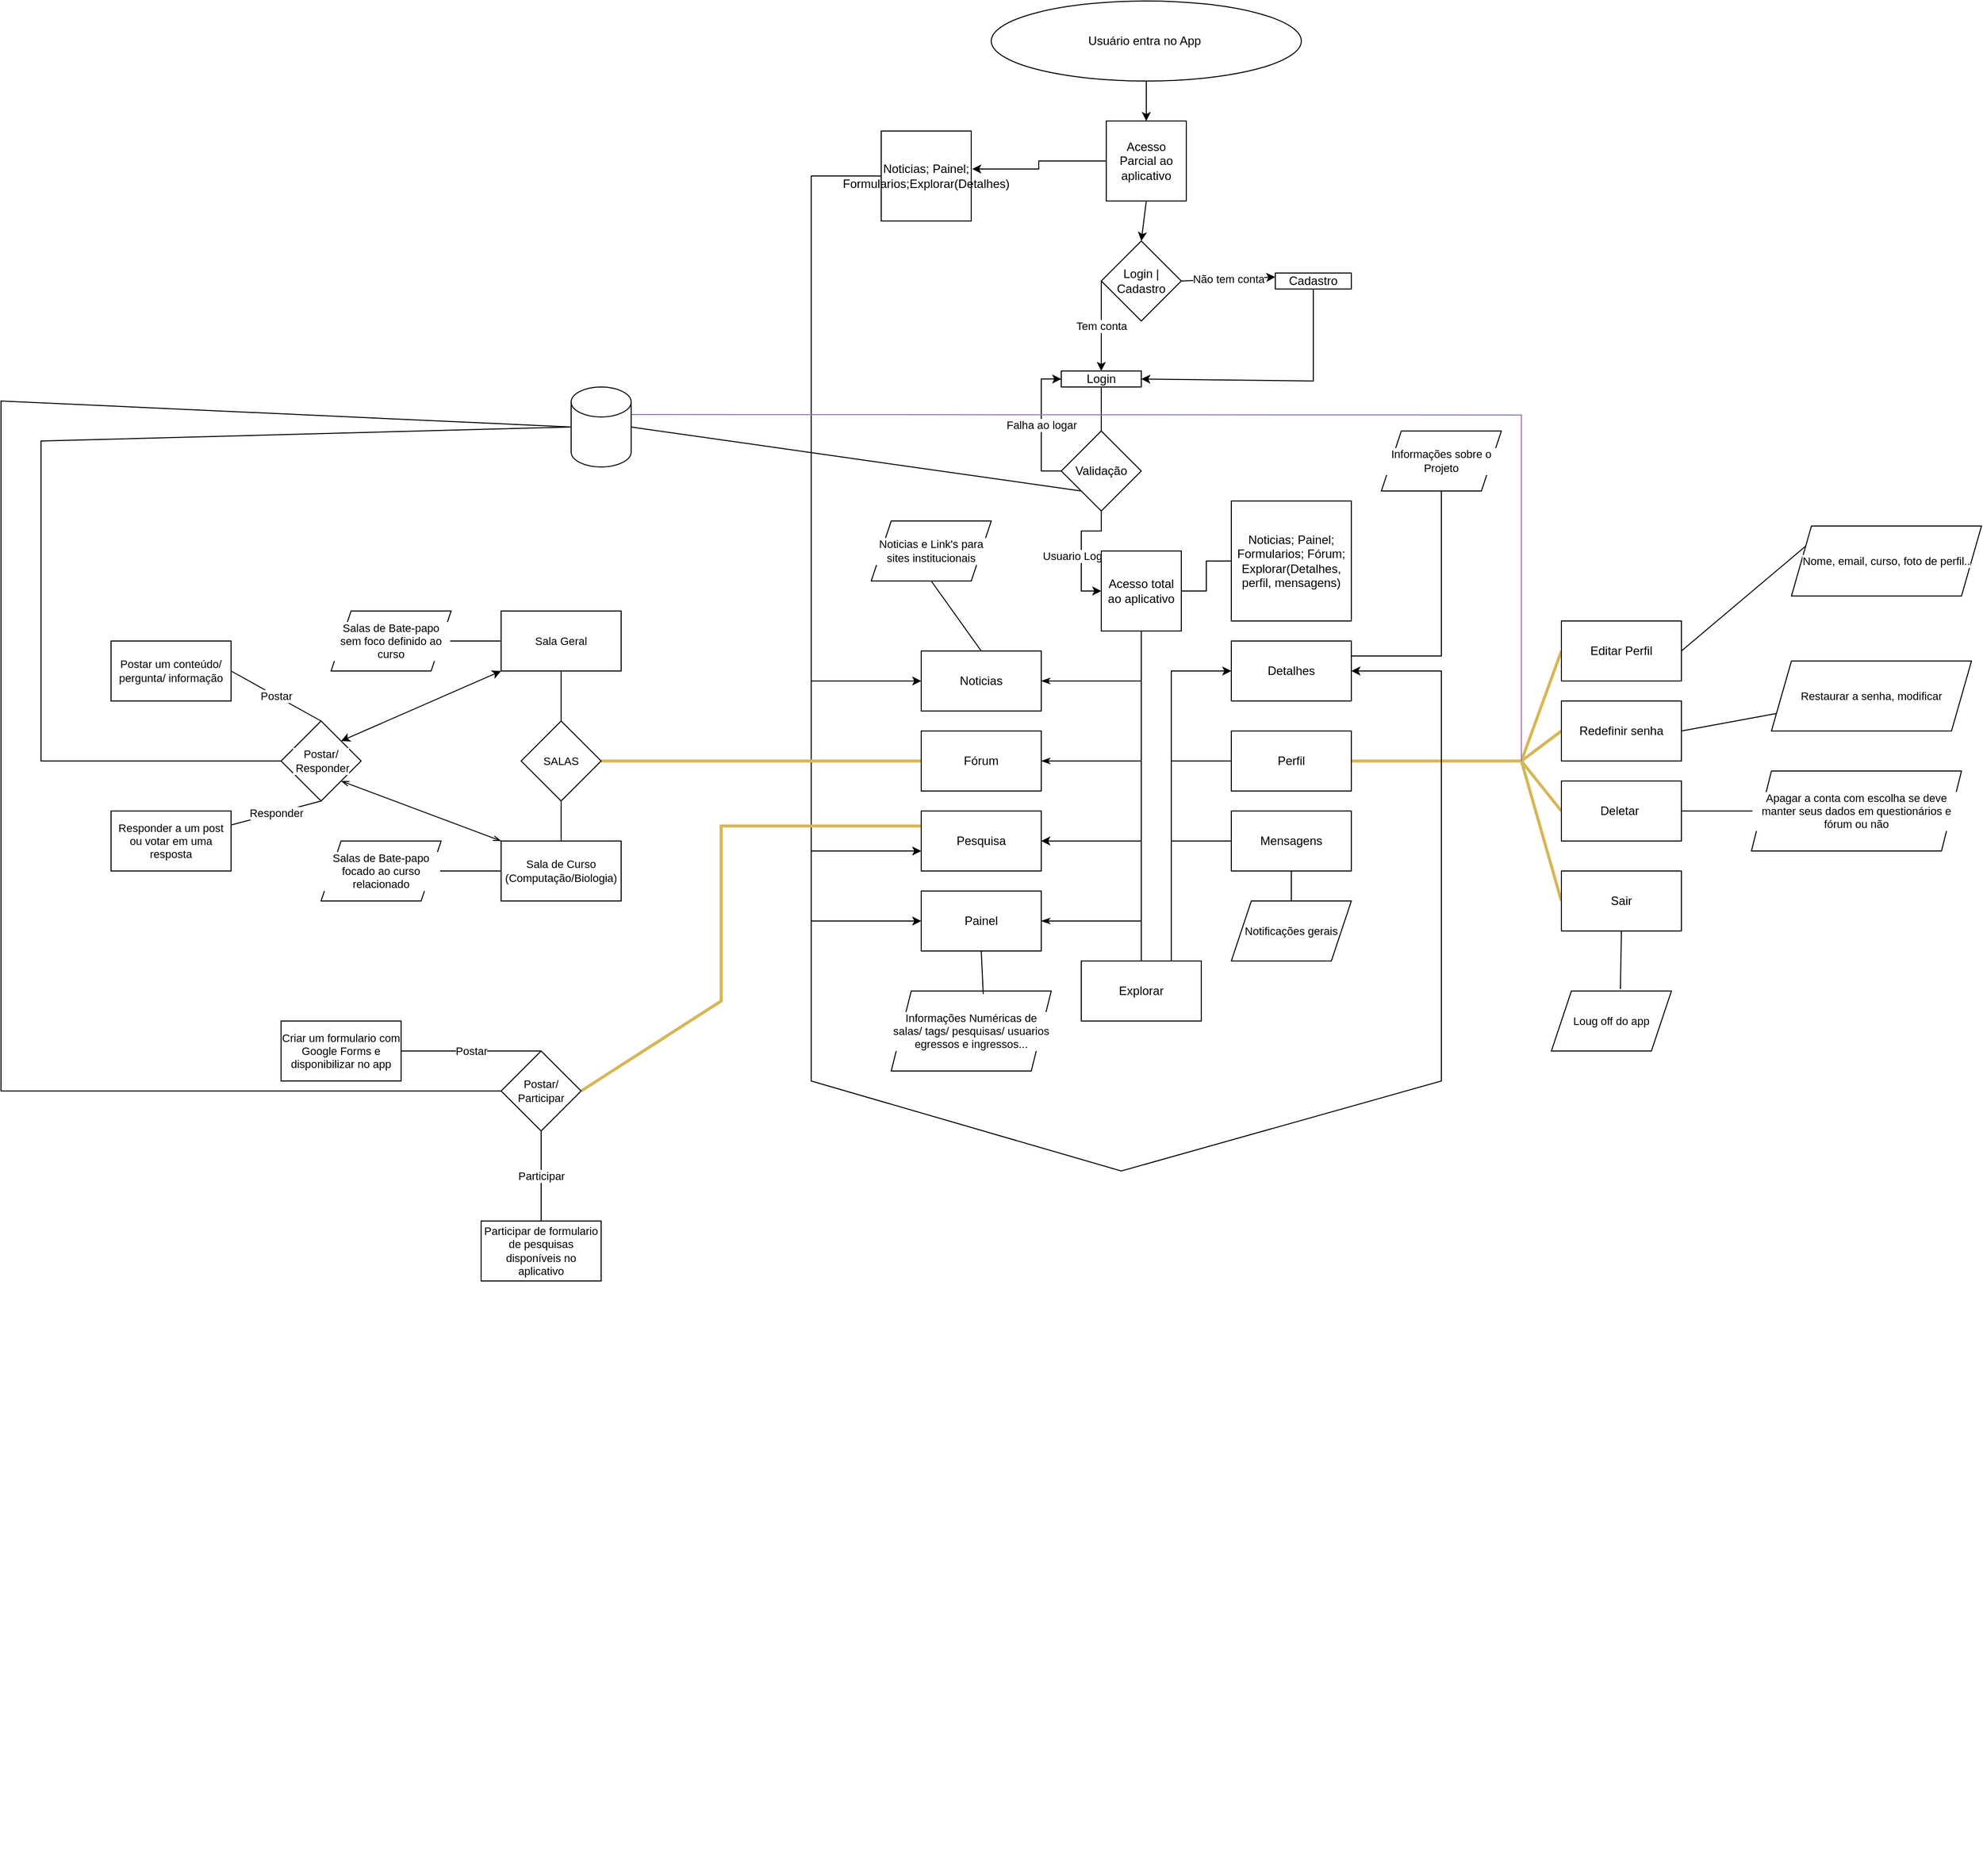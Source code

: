 <mxfile version="26.2.14">
  <diagram name="Página-1" id="y6dx86mBrfEJOzwSHU_P">
    <mxGraphModel dx="2468" dy="2125" grid="1" gridSize="10" guides="1" tooltips="1" connect="1" arrows="1" fold="1" page="0" pageScale="1" pageWidth="827" pageHeight="1169" math="0" shadow="0">
      <root>
        <mxCell id="0" />
        <mxCell id="1" parent="0" />
        <mxCell id="Gyi7wMkN-I-XVigTSciE-1" value="" style="shape=image;verticalLabelPosition=bottom;labelBackgroundColor=default;verticalAlign=top;aspect=fixed;imageAspect=0;image=https://neilpatel.com/wp-content/uploads/2023/05/fluxograma-simbolos.jpg;" vertex="1" parent="1">
          <mxGeometry x="570" y="470" width="500.03" height="484" as="geometry" />
        </mxCell>
        <mxCell id="Gyi7wMkN-I-XVigTSciE-2" value="Usuário entra no App&amp;nbsp;" style="ellipse;whiteSpace=wrap;html=1;" vertex="1" parent="1">
          <mxGeometry x="470" y="-920" width="310" height="80" as="geometry" />
        </mxCell>
        <mxCell id="Gyi7wMkN-I-XVigTSciE-4" value="" style="endArrow=classic;html=1;rounded=0;entryX=0.5;entryY=0;entryDx=0;entryDy=0;exitX=0.5;exitY=1;exitDx=0;exitDy=0;" edge="1" parent="1" source="Gyi7wMkN-I-XVigTSciE-21" target="Gyi7wMkN-I-XVigTSciE-8">
          <mxGeometry width="50" height="50" relative="1" as="geometry">
            <mxPoint x="620" y="-720" as="sourcePoint" />
            <mxPoint x="620" y="-650" as="targetPoint" />
            <Array as="points" />
          </mxGeometry>
        </mxCell>
        <mxCell id="Gyi7wMkN-I-XVigTSciE-6" value="" style="endArrow=classic;html=1;rounded=0;exitX=0.5;exitY=1;exitDx=0;exitDy=0;entryX=1;entryY=0.5;entryDx=0;entryDy=0;" edge="1" parent="1" source="Gyi7wMkN-I-XVigTSciE-12" target="Gyi7wMkN-I-XVigTSciE-9">
          <mxGeometry width="50" height="50" relative="1" as="geometry">
            <mxPoint x="690" y="-610" as="sourcePoint" />
            <mxPoint x="850" y="-550" as="targetPoint" />
            <Array as="points">
              <mxPoint x="792" y="-540" />
            </Array>
          </mxGeometry>
        </mxCell>
        <mxCell id="Gyi7wMkN-I-XVigTSciE-8" value="Login | Cadastro" style="rhombus;whiteSpace=wrap;html=1;" vertex="1" parent="1">
          <mxGeometry x="580" y="-680" width="80" height="80" as="geometry" />
        </mxCell>
        <mxCell id="Gyi7wMkN-I-XVigTSciE-10" value="Tem conta" style="endArrow=classic;html=1;rounded=0;exitX=0;exitY=0.5;exitDx=0;exitDy=0;" edge="1" parent="1" source="Gyi7wMkN-I-XVigTSciE-8" target="Gyi7wMkN-I-XVigTSciE-9">
          <mxGeometry width="50" height="50" relative="1" as="geometry">
            <mxPoint x="580" y="-600" as="sourcePoint" />
            <mxPoint x="440" y="-560" as="targetPoint" />
          </mxGeometry>
        </mxCell>
        <mxCell id="Gyi7wMkN-I-XVigTSciE-62" style="edgeStyle=none;shape=connector;rounded=0;orthogonalLoop=1;jettySize=auto;html=1;exitX=0.5;exitY=1;exitDx=0;exitDy=0;entryX=0.5;entryY=0;entryDx=0;entryDy=0;strokeColor=default;align=center;verticalAlign=middle;fontFamily=Helvetica;fontSize=11;fontColor=default;labelBackgroundColor=default;endArrow=none;" edge="1" parent="1" source="Gyi7wMkN-I-XVigTSciE-9" target="Gyi7wMkN-I-XVigTSciE-17">
          <mxGeometry relative="1" as="geometry" />
        </mxCell>
        <mxCell id="Gyi7wMkN-I-XVigTSciE-9" value="Login" style="rounded=0;whiteSpace=wrap;html=1;" vertex="1" parent="1">
          <mxGeometry x="540" y="-550" width="80" height="16" as="geometry" />
        </mxCell>
        <mxCell id="Gyi7wMkN-I-XVigTSciE-15" value="Não tem conta" style="endArrow=classic;html=1;rounded=0;exitX=1;exitY=0.5;exitDx=0;exitDy=0;entryX=0;entryY=0.25;entryDx=0;entryDy=0;entryPerimeter=0;" edge="1" parent="1" source="Gyi7wMkN-I-XVigTSciE-8" target="Gyi7wMkN-I-XVigTSciE-12">
          <mxGeometry width="50" height="50" relative="1" as="geometry">
            <mxPoint x="660" y="-600" as="sourcePoint" />
            <mxPoint x="800" y="-550" as="targetPoint" />
          </mxGeometry>
        </mxCell>
        <mxCell id="Gyi7wMkN-I-XVigTSciE-12" value="Cadastro" style="rounded=0;whiteSpace=wrap;html=1;" vertex="1" parent="1">
          <mxGeometry x="754" y="-648" width="76" height="16" as="geometry" />
        </mxCell>
        <mxCell id="Gyi7wMkN-I-XVigTSciE-18" value="Falha ao logar" style="edgeStyle=orthogonalEdgeStyle;rounded=0;orthogonalLoop=1;jettySize=auto;html=1;exitX=0;exitY=0.5;exitDx=0;exitDy=0;entryX=0;entryY=0.5;entryDx=0;entryDy=0;" edge="1" parent="1" source="Gyi7wMkN-I-XVigTSciE-17" target="Gyi7wMkN-I-XVigTSciE-9">
          <mxGeometry relative="1" as="geometry" />
        </mxCell>
        <mxCell id="Gyi7wMkN-I-XVigTSciE-19" value="Usuario Logado" style="edgeStyle=orthogonalEdgeStyle;rounded=0;orthogonalLoop=1;jettySize=auto;html=1;exitX=0.5;exitY=1;exitDx=0;exitDy=0;entryX=0;entryY=0.5;entryDx=0;entryDy=0;" edge="1" parent="1" source="Gyi7wMkN-I-XVigTSciE-17" target="Gyi7wMkN-I-XVigTSciE-20">
          <mxGeometry x="0.077" relative="1" as="geometry">
            <mxPoint x="500" y="-370" as="targetPoint" />
            <mxPoint as="offset" />
          </mxGeometry>
        </mxCell>
        <mxCell id="Gyi7wMkN-I-XVigTSciE-17" value="Validação" style="rhombus;whiteSpace=wrap;html=1;" vertex="1" parent="1">
          <mxGeometry x="540" y="-490" width="80" height="80" as="geometry" />
        </mxCell>
        <mxCell id="Gyi7wMkN-I-XVigTSciE-27" style="edgeStyle=orthogonalEdgeStyle;rounded=0;orthogonalLoop=1;jettySize=auto;html=1;entryX=0;entryY=0.5;entryDx=0;entryDy=0;endArrow=none;startFill=0;" edge="1" parent="1" source="Gyi7wMkN-I-XVigTSciE-20" target="Gyi7wMkN-I-XVigTSciE-26">
          <mxGeometry relative="1" as="geometry" />
        </mxCell>
        <mxCell id="Gyi7wMkN-I-XVigTSciE-28" style="edgeStyle=orthogonalEdgeStyle;rounded=0;orthogonalLoop=1;jettySize=auto;html=1;" edge="1" parent="1" source="Gyi7wMkN-I-XVigTSciE-20">
          <mxGeometry relative="1" as="geometry">
            <mxPoint x="620" y="50" as="targetPoint" />
            <Array as="points">
              <mxPoint x="620" y="-240" />
              <mxPoint x="620" y="-240" />
            </Array>
          </mxGeometry>
        </mxCell>
        <mxCell id="Gyi7wMkN-I-XVigTSciE-20" value="Acesso total ao aplicativo" style="whiteSpace=wrap;html=1;aspect=fixed;" vertex="1" parent="1">
          <mxGeometry x="580" y="-370" width="80" height="80" as="geometry" />
        </mxCell>
        <mxCell id="Gyi7wMkN-I-XVigTSciE-22" value="" style="endArrow=classic;html=1;rounded=0;entryX=0.5;entryY=0;entryDx=0;entryDy=0;exitX=0.5;exitY=1;exitDx=0;exitDy=0;" edge="1" parent="1" source="Gyi7wMkN-I-XVigTSciE-2" target="Gyi7wMkN-I-XVigTSciE-21">
          <mxGeometry width="50" height="50" relative="1" as="geometry">
            <mxPoint x="625" y="-840" as="sourcePoint" />
            <mxPoint x="620" y="-640" as="targetPoint" />
            <Array as="points" />
          </mxGeometry>
        </mxCell>
        <mxCell id="Gyi7wMkN-I-XVigTSciE-23" style="edgeStyle=orthogonalEdgeStyle;rounded=0;orthogonalLoop=1;jettySize=auto;html=1;entryX=1.011;entryY=0.422;entryDx=0;entryDy=0;entryPerimeter=0;" edge="1" parent="1" source="Gyi7wMkN-I-XVigTSciE-21" target="Gyi7wMkN-I-XVigTSciE-24">
          <mxGeometry relative="1" as="geometry">
            <mxPoint x="510" y="-750" as="targetPoint" />
          </mxGeometry>
        </mxCell>
        <mxCell id="Gyi7wMkN-I-XVigTSciE-21" value="Acesso Parcial ao aplicativo" style="whiteSpace=wrap;html=1;aspect=fixed;" vertex="1" parent="1">
          <mxGeometry x="585" y="-800" width="80" height="80" as="geometry" />
        </mxCell>
        <mxCell id="Gyi7wMkN-I-XVigTSciE-56" style="edgeStyle=orthogonalEdgeStyle;rounded=0;orthogonalLoop=1;jettySize=auto;html=1;entryX=0;entryY=0.5;entryDx=0;entryDy=0;" edge="1" parent="1" source="Gyi7wMkN-I-XVigTSciE-24" target="Gyi7wMkN-I-XVigTSciE-34">
          <mxGeometry relative="1" as="geometry">
            <Array as="points">
              <mxPoint x="290" y="-745" />
              <mxPoint x="290" />
            </Array>
          </mxGeometry>
        </mxCell>
        <mxCell id="Gyi7wMkN-I-XVigTSciE-24" value="Noticias; Painel; Formularios;Explorar(Detalhes)" style="whiteSpace=wrap;html=1;aspect=fixed;" vertex="1" parent="1">
          <mxGeometry x="360" y="-790" width="90" height="90" as="geometry" />
        </mxCell>
        <mxCell id="Gyi7wMkN-I-XVigTSciE-26" value="Noticias; Painel; Formularios; Fórum;&lt;div&gt;Explorar(Detalhes, perfil, mensagens)&lt;/div&gt;" style="whiteSpace=wrap;html=1;aspect=fixed;" vertex="1" parent="1">
          <mxGeometry x="710" y="-420" width="120" height="120" as="geometry" />
        </mxCell>
        <mxCell id="Gyi7wMkN-I-XVigTSciE-99" style="edgeStyle=none;shape=connector;rounded=0;orthogonalLoop=1;jettySize=auto;html=1;exitX=0.5;exitY=0;exitDx=0;exitDy=0;entryX=0.5;entryY=1;entryDx=0;entryDy=0;strokeColor=default;align=center;verticalAlign=middle;fontFamily=Helvetica;fontSize=11;fontColor=default;labelBackgroundColor=default;endArrow=none;" edge="1" parent="1" source="Gyi7wMkN-I-XVigTSciE-31" target="Gyi7wMkN-I-XVigTSciE-98">
          <mxGeometry relative="1" as="geometry" />
        </mxCell>
        <mxCell id="Gyi7wMkN-I-XVigTSciE-31" value="Noticias" style="rounded=0;whiteSpace=wrap;html=1;" vertex="1" parent="1">
          <mxGeometry x="400" y="-270" width="120" height="60" as="geometry" />
        </mxCell>
        <mxCell id="Gyi7wMkN-I-XVigTSciE-77" style="edgeStyle=none;shape=connector;rounded=0;orthogonalLoop=1;jettySize=auto;html=1;exitX=0;exitY=0.5;exitDx=0;exitDy=0;strokeColor=#d6b656;align=center;verticalAlign=middle;fontFamily=Helvetica;fontSize=11;fontColor=default;labelBackgroundColor=default;endArrow=none;fillColor=#fff2cc;strokeWidth=3;entryX=1;entryY=0.5;entryDx=0;entryDy=0;" edge="1" parent="1" source="Gyi7wMkN-I-XVigTSciE-32" target="Gyi7wMkN-I-XVigTSciE-78">
          <mxGeometry relative="1" as="geometry">
            <mxPoint x="240" y="-160" as="targetPoint" />
          </mxGeometry>
        </mxCell>
        <mxCell id="Gyi7wMkN-I-XVigTSciE-32" value="Fórum" style="rounded=0;whiteSpace=wrap;html=1;" vertex="1" parent="1">
          <mxGeometry x="400" y="-190" width="120" height="60" as="geometry" />
        </mxCell>
        <mxCell id="Gyi7wMkN-I-XVigTSciE-103" style="edgeStyle=none;shape=connector;rounded=0;orthogonalLoop=1;jettySize=auto;html=1;exitX=0;exitY=0.25;exitDx=0;exitDy=0;strokeColor=#d6b656;align=center;verticalAlign=middle;fontFamily=Helvetica;fontSize=11;fontColor=default;labelBackgroundColor=default;endArrow=none;fillColor=#fff2cc;strokeWidth=3;entryX=1;entryY=0.5;entryDx=0;entryDy=0;" edge="1" parent="1" source="Gyi7wMkN-I-XVigTSciE-33" target="Gyi7wMkN-I-XVigTSciE-104">
          <mxGeometry relative="1" as="geometry">
            <mxPoint x="50" y="80" as="targetPoint" />
            <Array as="points">
              <mxPoint x="200" y="-95" />
              <mxPoint x="200" y="80" />
            </Array>
          </mxGeometry>
        </mxCell>
        <mxCell id="Gyi7wMkN-I-XVigTSciE-33" value="Pesquisa" style="rounded=0;whiteSpace=wrap;html=1;" vertex="1" parent="1">
          <mxGeometry x="400" y="-110" width="120" height="60" as="geometry" />
        </mxCell>
        <mxCell id="Gyi7wMkN-I-XVigTSciE-35" style="edgeStyle=orthogonalEdgeStyle;rounded=0;orthogonalLoop=1;jettySize=auto;html=1;exitX=1;exitY=0.5;exitDx=0;exitDy=0;entryX=1;entryY=0.5;entryDx=0;entryDy=0;" edge="1" parent="1" source="Gyi7wMkN-I-XVigTSciE-34" target="Gyi7wMkN-I-XVigTSciE-34">
          <mxGeometry relative="1" as="geometry">
            <mxPoint x="620" as="targetPoint" />
          </mxGeometry>
        </mxCell>
        <mxCell id="Gyi7wMkN-I-XVigTSciE-34" value="Painel" style="rounded=0;whiteSpace=wrap;html=1;" vertex="1" parent="1">
          <mxGeometry x="400" y="-30" width="120" height="60" as="geometry" />
        </mxCell>
        <mxCell id="Gyi7wMkN-I-XVigTSciE-38" value="" style="endArrow=none;html=1;rounded=0;startArrow=classicThin;startFill=1;exitX=1;exitY=0.5;exitDx=0;exitDy=0;" edge="1" parent="1" source="Gyi7wMkN-I-XVigTSciE-34">
          <mxGeometry width="50" height="50" relative="1" as="geometry">
            <mxPoint x="540" as="sourcePoint" />
            <mxPoint x="620" as="targetPoint" />
          </mxGeometry>
        </mxCell>
        <mxCell id="Gyi7wMkN-I-XVigTSciE-40" value="" style="endArrow=none;html=1;rounded=0;exitX=1;exitY=0.5;exitDx=0;exitDy=0;startArrow=classic;startFill=1;" edge="1" parent="1" source="Gyi7wMkN-I-XVigTSciE-33">
          <mxGeometry width="50" height="50" relative="1" as="geometry">
            <mxPoint x="550" y="-80" as="sourcePoint" />
            <mxPoint x="620" y="-80" as="targetPoint" />
          </mxGeometry>
        </mxCell>
        <mxCell id="Gyi7wMkN-I-XVigTSciE-41" value="" style="endArrow=none;html=1;rounded=0;exitX=1;exitY=0.5;exitDx=0;exitDy=0;startArrow=classicThin;startFill=1;" edge="1" parent="1" source="Gyi7wMkN-I-XVigTSciE-32">
          <mxGeometry width="50" height="50" relative="1" as="geometry">
            <mxPoint x="550" y="-150" as="sourcePoint" />
            <mxPoint x="620" y="-160" as="targetPoint" />
          </mxGeometry>
        </mxCell>
        <mxCell id="Gyi7wMkN-I-XVigTSciE-48" style="edgeStyle=orthogonalEdgeStyle;rounded=0;orthogonalLoop=1;jettySize=auto;html=1;exitX=0.75;exitY=0;exitDx=0;exitDy=0;entryX=0;entryY=0.5;entryDx=0;entryDy=0;" edge="1" parent="1" source="Gyi7wMkN-I-XVigTSciE-43" target="Gyi7wMkN-I-XVigTSciE-44">
          <mxGeometry relative="1" as="geometry" />
        </mxCell>
        <mxCell id="Gyi7wMkN-I-XVigTSciE-43" value="Explorar" style="rounded=0;whiteSpace=wrap;html=1;" vertex="1" parent="1">
          <mxGeometry x="560" y="40" width="120" height="60" as="geometry" />
        </mxCell>
        <mxCell id="Gyi7wMkN-I-XVigTSciE-63" style="edgeStyle=none;shape=connector;rounded=0;orthogonalLoop=1;jettySize=auto;html=1;exitX=1;exitY=0.25;exitDx=0;exitDy=0;strokeColor=default;align=center;verticalAlign=middle;fontFamily=Helvetica;fontSize=11;fontColor=default;labelBackgroundColor=default;endArrow=none;entryX=0.5;entryY=1;entryDx=0;entryDy=0;" edge="1" parent="1" source="Gyi7wMkN-I-XVigTSciE-44" target="Gyi7wMkN-I-XVigTSciE-64">
          <mxGeometry relative="1" as="geometry">
            <mxPoint x="920" y="-420" as="targetPoint" />
            <Array as="points">
              <mxPoint x="920" y="-265" />
            </Array>
          </mxGeometry>
        </mxCell>
        <mxCell id="Gyi7wMkN-I-XVigTSciE-44" value="Detalhes" style="rounded=0;whiteSpace=wrap;html=1;" vertex="1" parent="1">
          <mxGeometry x="710" y="-280" width="120" height="60" as="geometry" />
        </mxCell>
        <mxCell id="Gyi7wMkN-I-XVigTSciE-65" style="shape=connector;rounded=0;orthogonalLoop=1;jettySize=auto;html=1;exitX=1;exitY=0.5;exitDx=0;exitDy=0;strokeColor=#d6b656;align=center;verticalAlign=middle;fontFamily=Helvetica;fontSize=11;fontColor=default;labelBackgroundColor=default;endArrow=none;fillColor=#fff2cc;strokeWidth=3;" edge="1" parent="1" source="Gyi7wMkN-I-XVigTSciE-45">
          <mxGeometry relative="1" as="geometry">
            <mxPoint x="1000" y="-160" as="targetPoint" />
          </mxGeometry>
        </mxCell>
        <mxCell id="Gyi7wMkN-I-XVigTSciE-45" value="Perfil" style="rounded=0;whiteSpace=wrap;html=1;" vertex="1" parent="1">
          <mxGeometry x="710" y="-190" width="120" height="60" as="geometry" />
        </mxCell>
        <mxCell id="Gyi7wMkN-I-XVigTSciE-75" style="edgeStyle=none;shape=connector;rounded=0;orthogonalLoop=1;jettySize=auto;html=1;exitX=0.5;exitY=1;exitDx=0;exitDy=0;strokeColor=default;align=center;verticalAlign=middle;fontFamily=Helvetica;fontSize=11;fontColor=default;labelBackgroundColor=default;endArrow=none;" edge="1" parent="1" source="Gyi7wMkN-I-XVigTSciE-76">
          <mxGeometry relative="1" as="geometry">
            <mxPoint x="770" as="targetPoint" />
          </mxGeometry>
        </mxCell>
        <mxCell id="Gyi7wMkN-I-XVigTSciE-46" value="Mensagens" style="rounded=0;whiteSpace=wrap;html=1;" vertex="1" parent="1">
          <mxGeometry x="710" y="-110" width="120" height="60" as="geometry" />
        </mxCell>
        <mxCell id="Gyi7wMkN-I-XVigTSciE-51" value="" style="endArrow=none;html=1;rounded=0;entryX=0;entryY=0.5;entryDx=0;entryDy=0;entryPerimeter=0;" edge="1" parent="1" target="Gyi7wMkN-I-XVigTSciE-45">
          <mxGeometry width="50" height="50" relative="1" as="geometry">
            <mxPoint x="650" y="-160" as="sourcePoint" />
            <mxPoint x="710" y="-180" as="targetPoint" />
          </mxGeometry>
        </mxCell>
        <mxCell id="Gyi7wMkN-I-XVigTSciE-52" value="" style="endArrow=none;html=1;rounded=0;entryX=0;entryY=0.5;entryDx=0;entryDy=0;" edge="1" parent="1" target="Gyi7wMkN-I-XVigTSciE-46">
          <mxGeometry width="50" height="50" relative="1" as="geometry">
            <mxPoint x="650" y="-80" as="sourcePoint" />
            <mxPoint x="700" y="-80" as="targetPoint" />
          </mxGeometry>
        </mxCell>
        <mxCell id="Gyi7wMkN-I-XVigTSciE-55" value="" style="endArrow=none;html=1;rounded=0;exitX=1;exitY=0.5;exitDx=0;exitDy=0;startArrow=classicThin;startFill=1;" edge="1" parent="1" source="Gyi7wMkN-I-XVigTSciE-31">
          <mxGeometry width="50" height="50" relative="1" as="geometry">
            <mxPoint x="560" y="-200" as="sourcePoint" />
            <mxPoint x="620" y="-240" as="targetPoint" />
          </mxGeometry>
        </mxCell>
        <mxCell id="Gyi7wMkN-I-XVigTSciE-58" value="" style="endArrow=classic;html=1;rounded=0;entryX=0;entryY=0.667;entryDx=0;entryDy=0;entryPerimeter=0;" edge="1" parent="1" target="Gyi7wMkN-I-XVigTSciE-33">
          <mxGeometry width="50" height="50" relative="1" as="geometry">
            <mxPoint x="290" y="-70" as="sourcePoint" />
            <mxPoint x="390" y="-70" as="targetPoint" />
          </mxGeometry>
        </mxCell>
        <mxCell id="Gyi7wMkN-I-XVigTSciE-59" value="" style="endArrow=classic;html=1;rounded=0;entryX=0;entryY=0.5;entryDx=0;entryDy=0;" edge="1" parent="1" target="Gyi7wMkN-I-XVigTSciE-31">
          <mxGeometry width="50" height="50" relative="1" as="geometry">
            <mxPoint x="290" y="-240" as="sourcePoint" />
            <mxPoint x="370" y="-170" as="targetPoint" />
          </mxGeometry>
        </mxCell>
        <mxCell id="Gyi7wMkN-I-XVigTSciE-61" value="" style="endArrow=classic;html=1;rounded=0;strokeColor=default;align=center;verticalAlign=middle;fontFamily=Helvetica;fontSize=11;fontColor=default;labelBackgroundColor=default;entryX=1;entryY=0.5;entryDx=0;entryDy=0;" edge="1" parent="1" target="Gyi7wMkN-I-XVigTSciE-44">
          <mxGeometry width="50" height="50" relative="1" as="geometry">
            <mxPoint x="290" as="sourcePoint" />
            <mxPoint x="920" y="-260" as="targetPoint" />
            <Array as="points">
              <mxPoint x="290" y="160" />
              <mxPoint x="600" y="250" />
              <mxPoint x="920" y="160" />
              <mxPoint x="920" y="-250" />
            </Array>
          </mxGeometry>
        </mxCell>
        <mxCell id="Gyi7wMkN-I-XVigTSciE-64" value="Informações sobre o Projeto" style="shape=parallelogram;perimeter=parallelogramPerimeter;whiteSpace=wrap;html=1;fixedSize=1;fontFamily=Helvetica;fontSize=11;fontColor=default;labelBackgroundColor=default;" vertex="1" parent="1">
          <mxGeometry x="860" y="-490" width="120" height="60" as="geometry" />
        </mxCell>
        <mxCell id="Gyi7wMkN-I-XVigTSciE-71" style="edgeStyle=none;shape=connector;rounded=0;orthogonalLoop=1;jettySize=auto;html=1;exitX=0;exitY=0.5;exitDx=0;exitDy=0;strokeColor=#d6b656;align=center;verticalAlign=middle;fontFamily=Helvetica;fontSize=11;fontColor=default;labelBackgroundColor=default;endArrow=none;fillColor=#fff2cc;strokeWidth=3;" edge="1" parent="1" source="Gyi7wMkN-I-XVigTSciE-66">
          <mxGeometry relative="1" as="geometry">
            <mxPoint x="1000" y="-160" as="targetPoint" />
          </mxGeometry>
        </mxCell>
        <mxCell id="Gyi7wMkN-I-XVigTSciE-110" style="edgeStyle=none;shape=connector;rounded=0;orthogonalLoop=1;jettySize=auto;html=1;exitX=1;exitY=0.5;exitDx=0;exitDy=0;entryX=0;entryY=0.25;entryDx=0;entryDy=0;strokeColor=default;align=center;verticalAlign=middle;fontFamily=Helvetica;fontSize=11;fontColor=default;labelBackgroundColor=default;endArrow=none;" edge="1" parent="1" source="Gyi7wMkN-I-XVigTSciE-66" target="Gyi7wMkN-I-XVigTSciE-109">
          <mxGeometry relative="1" as="geometry" />
        </mxCell>
        <mxCell id="Gyi7wMkN-I-XVigTSciE-66" value="Editar Perfil" style="rounded=0;whiteSpace=wrap;html=1;" vertex="1" parent="1">
          <mxGeometry x="1040" y="-300" width="120" height="60" as="geometry" />
        </mxCell>
        <mxCell id="Gyi7wMkN-I-XVigTSciE-72" style="edgeStyle=none;shape=connector;rounded=0;orthogonalLoop=1;jettySize=auto;html=1;exitX=0;exitY=0.5;exitDx=0;exitDy=0;strokeColor=#d6b656;align=center;verticalAlign=middle;fontFamily=Helvetica;fontSize=11;fontColor=default;labelBackgroundColor=default;endArrow=none;fillColor=#fff2cc;strokeWidth=3;" edge="1" parent="1" source="Gyi7wMkN-I-XVigTSciE-67">
          <mxGeometry relative="1" as="geometry">
            <mxPoint x="1000" y="-160" as="targetPoint" />
          </mxGeometry>
        </mxCell>
        <mxCell id="Gyi7wMkN-I-XVigTSciE-112" style="edgeStyle=none;shape=connector;rounded=0;orthogonalLoop=1;jettySize=auto;html=1;exitX=1;exitY=0.5;exitDx=0;exitDy=0;strokeColor=default;align=center;verticalAlign=middle;fontFamily=Helvetica;fontSize=11;fontColor=default;labelBackgroundColor=default;endArrow=none;" edge="1" parent="1" source="Gyi7wMkN-I-XVigTSciE-67" target="Gyi7wMkN-I-XVigTSciE-111">
          <mxGeometry relative="1" as="geometry" />
        </mxCell>
        <mxCell id="Gyi7wMkN-I-XVigTSciE-67" value="Redefinir senha" style="rounded=0;whiteSpace=wrap;html=1;" vertex="1" parent="1">
          <mxGeometry x="1040" y="-220" width="120" height="60" as="geometry" />
        </mxCell>
        <mxCell id="Gyi7wMkN-I-XVigTSciE-73" style="edgeStyle=none;shape=connector;rounded=0;orthogonalLoop=1;jettySize=auto;html=1;exitX=0;exitY=0.5;exitDx=0;exitDy=0;strokeColor=#d6b656;align=center;verticalAlign=middle;fontFamily=Helvetica;fontSize=11;fontColor=default;labelBackgroundColor=default;endArrow=none;fillColor=#fff2cc;strokeWidth=3;" edge="1" parent="1" source="Gyi7wMkN-I-XVigTSciE-68">
          <mxGeometry relative="1" as="geometry">
            <mxPoint x="1000" y="-160" as="targetPoint" />
          </mxGeometry>
        </mxCell>
        <mxCell id="Gyi7wMkN-I-XVigTSciE-114" style="edgeStyle=none;shape=connector;rounded=0;orthogonalLoop=1;jettySize=auto;html=1;exitX=1;exitY=0.5;exitDx=0;exitDy=0;strokeColor=default;align=center;verticalAlign=middle;fontFamily=Helvetica;fontSize=11;fontColor=default;labelBackgroundColor=default;endArrow=none;" edge="1" parent="1" source="Gyi7wMkN-I-XVigTSciE-68" target="Gyi7wMkN-I-XVigTSciE-113">
          <mxGeometry relative="1" as="geometry" />
        </mxCell>
        <mxCell id="Gyi7wMkN-I-XVigTSciE-68" value="Deletar&amp;nbsp;" style="rounded=0;whiteSpace=wrap;html=1;" vertex="1" parent="1">
          <mxGeometry x="1040" y="-140" width="120" height="60" as="geometry" />
        </mxCell>
        <mxCell id="Gyi7wMkN-I-XVigTSciE-74" style="edgeStyle=none;shape=connector;rounded=0;orthogonalLoop=1;jettySize=auto;html=1;exitX=0;exitY=0.5;exitDx=0;exitDy=0;strokeColor=#d6b656;align=center;verticalAlign=middle;fontFamily=Helvetica;fontSize=11;fontColor=default;labelBackgroundColor=default;endArrow=none;fillColor=#fff2cc;strokeWidth=3;" edge="1" parent="1" source="Gyi7wMkN-I-XVigTSciE-70">
          <mxGeometry relative="1" as="geometry">
            <mxPoint x="1000" y="-160" as="targetPoint" />
          </mxGeometry>
        </mxCell>
        <mxCell id="Gyi7wMkN-I-XVigTSciE-70" value="Sair" style="rounded=0;whiteSpace=wrap;html=1;" vertex="1" parent="1">
          <mxGeometry x="1040" y="-50" width="120" height="60" as="geometry" />
        </mxCell>
        <mxCell id="Gyi7wMkN-I-XVigTSciE-82" style="edgeStyle=none;shape=connector;rounded=0;orthogonalLoop=1;jettySize=auto;html=1;exitX=0.5;exitY=0;exitDx=0;exitDy=0;entryX=0.5;entryY=1;entryDx=0;entryDy=0;strokeColor=default;align=center;verticalAlign=middle;fontFamily=Helvetica;fontSize=11;fontColor=default;labelBackgroundColor=default;endArrow=none;" edge="1" parent="1" source="Gyi7wMkN-I-XVigTSciE-78" target="Gyi7wMkN-I-XVigTSciE-79">
          <mxGeometry relative="1" as="geometry" />
        </mxCell>
        <mxCell id="Gyi7wMkN-I-XVigTSciE-83" style="edgeStyle=none;shape=connector;rounded=0;orthogonalLoop=1;jettySize=auto;html=1;exitX=0.5;exitY=1;exitDx=0;exitDy=0;entryX=0.5;entryY=0;entryDx=0;entryDy=0;strokeColor=default;align=center;verticalAlign=middle;fontFamily=Helvetica;fontSize=11;fontColor=default;labelBackgroundColor=default;endArrow=none;" edge="1" parent="1" source="Gyi7wMkN-I-XVigTSciE-78" target="Gyi7wMkN-I-XVigTSciE-80">
          <mxGeometry relative="1" as="geometry" />
        </mxCell>
        <mxCell id="Gyi7wMkN-I-XVigTSciE-78" value="SALAS" style="rhombus;whiteSpace=wrap;html=1;fontFamily=Helvetica;fontSize=11;fontColor=default;labelBackgroundColor=default;" vertex="1" parent="1">
          <mxGeometry y="-200" width="80" height="80" as="geometry" />
        </mxCell>
        <mxCell id="Gyi7wMkN-I-XVigTSciE-89" style="edgeStyle=none;shape=connector;rounded=0;orthogonalLoop=1;jettySize=auto;html=1;exitX=0;exitY=0.5;exitDx=0;exitDy=0;strokeColor=default;align=center;verticalAlign=middle;fontFamily=Helvetica;fontSize=11;fontColor=default;labelBackgroundColor=default;endArrow=none;" edge="1" parent="1" source="Gyi7wMkN-I-XVigTSciE-79" target="Gyi7wMkN-I-XVigTSciE-86">
          <mxGeometry relative="1" as="geometry" />
        </mxCell>
        <mxCell id="Gyi7wMkN-I-XVigTSciE-79" value="Sala Geral" style="rounded=0;whiteSpace=wrap;html=1;fontFamily=Helvetica;fontSize=11;fontColor=default;labelBackgroundColor=default;" vertex="1" parent="1">
          <mxGeometry x="-20" y="-310" width="120" height="60" as="geometry" />
        </mxCell>
        <mxCell id="Gyi7wMkN-I-XVigTSciE-88" style="edgeStyle=none;shape=connector;rounded=0;orthogonalLoop=1;jettySize=auto;html=1;exitX=0;exitY=0.5;exitDx=0;exitDy=0;entryX=1;entryY=0.5;entryDx=0;entryDy=0;strokeColor=default;align=center;verticalAlign=middle;fontFamily=Helvetica;fontSize=11;fontColor=default;labelBackgroundColor=default;endArrow=none;" edge="1" parent="1" source="Gyi7wMkN-I-XVigTSciE-80" target="Gyi7wMkN-I-XVigTSciE-87">
          <mxGeometry relative="1" as="geometry" />
        </mxCell>
        <mxCell id="Gyi7wMkN-I-XVigTSciE-92" style="edgeStyle=none;shape=connector;rounded=0;orthogonalLoop=1;jettySize=auto;html=1;exitX=0;exitY=0;exitDx=0;exitDy=0;strokeColor=default;align=center;verticalAlign=middle;fontFamily=Helvetica;fontSize=11;fontColor=default;labelBackgroundColor=default;endArrow=openThin;endFill=0;startArrow=openThin;startFill=0;entryX=1;entryY=1;entryDx=0;entryDy=0;" edge="1" parent="1" source="Gyi7wMkN-I-XVigTSciE-80" target="Gyi7wMkN-I-XVigTSciE-93">
          <mxGeometry relative="1" as="geometry">
            <mxPoint x="-160" y="-160" as="targetPoint" />
          </mxGeometry>
        </mxCell>
        <mxCell id="Gyi7wMkN-I-XVigTSciE-80" value="Sala de Curso&lt;div&gt;(Computação/Biologia)&lt;/div&gt;" style="rounded=0;whiteSpace=wrap;html=1;fontFamily=Helvetica;fontSize=11;fontColor=default;labelBackgroundColor=default;" vertex="1" parent="1">
          <mxGeometry x="-20" y="-80" width="120" height="60" as="geometry" />
        </mxCell>
        <mxCell id="Gyi7wMkN-I-XVigTSciE-86" value="Salas de Bate-papo sem foco definido ao curso" style="shape=parallelogram;perimeter=parallelogramPerimeter;whiteSpace=wrap;html=1;fixedSize=1;fontFamily=Helvetica;fontSize=11;fontColor=default;labelBackgroundColor=default;" vertex="1" parent="1">
          <mxGeometry x="-190" y="-310" width="120" height="60" as="geometry" />
        </mxCell>
        <mxCell id="Gyi7wMkN-I-XVigTSciE-87" value="Salas de Bate-papo focado ao curso relacionado" style="shape=parallelogram;perimeter=parallelogramPerimeter;whiteSpace=wrap;html=1;fixedSize=1;fontFamily=Helvetica;fontSize=11;fontColor=default;labelBackgroundColor=default;" vertex="1" parent="1">
          <mxGeometry x="-200" y="-80" width="120" height="60" as="geometry" />
        </mxCell>
        <mxCell id="Gyi7wMkN-I-XVigTSciE-91" value="" style="endArrow=classic;startArrow=classic;html=1;rounded=0;strokeColor=default;align=center;verticalAlign=middle;fontFamily=Helvetica;fontSize=11;fontColor=default;labelBackgroundColor=default;entryX=0;entryY=1;entryDx=0;entryDy=0;exitX=1;exitY=0;exitDx=0;exitDy=0;" edge="1" parent="1" source="Gyi7wMkN-I-XVigTSciE-93" target="Gyi7wMkN-I-XVigTSciE-79">
          <mxGeometry width="50" height="50" relative="1" as="geometry">
            <mxPoint x="-160" y="-160" as="sourcePoint" />
            <mxPoint x="-120" y="-200" as="targetPoint" />
          </mxGeometry>
        </mxCell>
        <mxCell id="Gyi7wMkN-I-XVigTSciE-96" value="Postar" style="edgeStyle=none;shape=connector;rounded=0;orthogonalLoop=1;jettySize=auto;html=1;exitX=0.5;exitY=0;exitDx=0;exitDy=0;entryX=1;entryY=0.5;entryDx=0;entryDy=0;strokeColor=default;align=center;verticalAlign=middle;fontFamily=Helvetica;fontSize=11;fontColor=default;labelBackgroundColor=default;endArrow=none;" edge="1" parent="1" source="Gyi7wMkN-I-XVigTSciE-93" target="Gyi7wMkN-I-XVigTSciE-94">
          <mxGeometry relative="1" as="geometry" />
        </mxCell>
        <mxCell id="Gyi7wMkN-I-XVigTSciE-97" value="Responder" style="edgeStyle=none;shape=connector;rounded=0;orthogonalLoop=1;jettySize=auto;html=1;exitX=0.5;exitY=1;exitDx=0;exitDy=0;strokeColor=default;align=center;verticalAlign=middle;fontFamily=Helvetica;fontSize=11;fontColor=default;labelBackgroundColor=default;endArrow=none;" edge="1" parent="1" source="Gyi7wMkN-I-XVigTSciE-93" target="Gyi7wMkN-I-XVigTSciE-95">
          <mxGeometry relative="1" as="geometry" />
        </mxCell>
        <mxCell id="Gyi7wMkN-I-XVigTSciE-93" value="Postar/&lt;div&gt;&amp;nbsp;&lt;span style=&quot;background-color: light-dark(#ffffff, var(--ge-dark-color, #121212)); color: light-dark(rgb(0, 0, 0), rgb(255, 255, 255));&quot;&gt;Responder&lt;/span&gt;&lt;/div&gt;" style="rhombus;whiteSpace=wrap;html=1;fontFamily=Helvetica;fontSize=11;fontColor=default;labelBackgroundColor=default;" vertex="1" parent="1">
          <mxGeometry x="-240" y="-200" width="80" height="80" as="geometry" />
        </mxCell>
        <mxCell id="Gyi7wMkN-I-XVigTSciE-94" value="Postar um conteúdo/ pergunta/ informação" style="rounded=0;whiteSpace=wrap;html=1;fontFamily=Helvetica;fontSize=11;fontColor=default;labelBackgroundColor=default;" vertex="1" parent="1">
          <mxGeometry x="-410" y="-280" width="120" height="60" as="geometry" />
        </mxCell>
        <mxCell id="Gyi7wMkN-I-XVigTSciE-95" value="Responder a um post ou votar em uma resposta" style="rounded=0;whiteSpace=wrap;html=1;fontFamily=Helvetica;fontSize=11;fontColor=default;labelBackgroundColor=default;" vertex="1" parent="1">
          <mxGeometry x="-410" y="-110" width="120" height="60" as="geometry" />
        </mxCell>
        <mxCell id="Gyi7wMkN-I-XVigTSciE-98" value="Noticias e Link&#39;s para sites institucionais" style="shape=parallelogram;perimeter=parallelogramPerimeter;whiteSpace=wrap;html=1;fixedSize=1;fontFamily=Helvetica;fontSize=11;fontColor=default;labelBackgroundColor=default;" vertex="1" parent="1">
          <mxGeometry x="350" y="-400" width="120" height="60" as="geometry" />
        </mxCell>
        <mxCell id="Gyi7wMkN-I-XVigTSciE-100" value="Informações Numéricas de salas/ tags/ pesquisas/ usuarios egressos e ingressos..." style="shape=parallelogram;perimeter=parallelogramPerimeter;whiteSpace=wrap;html=1;fixedSize=1;fontFamily=Helvetica;fontSize=11;fontColor=default;labelBackgroundColor=default;" vertex="1" parent="1">
          <mxGeometry x="370" y="70" width="160" height="80" as="geometry" />
        </mxCell>
        <mxCell id="Gyi7wMkN-I-XVigTSciE-101" style="edgeStyle=none;shape=connector;rounded=0;orthogonalLoop=1;jettySize=auto;html=1;exitX=0.5;exitY=1;exitDx=0;exitDy=0;strokeColor=default;align=center;verticalAlign=middle;fontFamily=Helvetica;fontSize=11;fontColor=default;labelBackgroundColor=default;endArrow=none;entryX=0.575;entryY=0.038;entryDx=0;entryDy=0;entryPerimeter=0;" edge="1" parent="1" source="Gyi7wMkN-I-XVigTSciE-34" target="Gyi7wMkN-I-XVigTSciE-100">
          <mxGeometry relative="1" as="geometry">
            <mxPoint x="462" y="60" as="targetPoint" />
          </mxGeometry>
        </mxCell>
        <mxCell id="Gyi7wMkN-I-XVigTSciE-102" value="" style="edgeStyle=none;shape=connector;rounded=0;orthogonalLoop=1;jettySize=auto;html=1;exitX=0.5;exitY=1;exitDx=0;exitDy=0;strokeColor=default;align=center;verticalAlign=middle;fontFamily=Helvetica;fontSize=11;fontColor=default;labelBackgroundColor=default;endArrow=none;" edge="1" parent="1" source="Gyi7wMkN-I-XVigTSciE-46" target="Gyi7wMkN-I-XVigTSciE-76">
          <mxGeometry relative="1" as="geometry">
            <mxPoint x="770" as="targetPoint" />
            <mxPoint x="770" y="-50" as="sourcePoint" />
          </mxGeometry>
        </mxCell>
        <mxCell id="Gyi7wMkN-I-XVigTSciE-76" value="Notificações gerais" style="shape=parallelogram;perimeter=parallelogramPerimeter;whiteSpace=wrap;html=1;fixedSize=1;fontFamily=Helvetica;fontSize=11;fontColor=default;labelBackgroundColor=default;" vertex="1" parent="1">
          <mxGeometry x="710" y="-20" width="120" height="60" as="geometry" />
        </mxCell>
        <mxCell id="Gyi7wMkN-I-XVigTSciE-107" value="Postar" style="edgeStyle=none;shape=connector;rounded=0;orthogonalLoop=1;jettySize=auto;html=1;exitX=0.5;exitY=0;exitDx=0;exitDy=0;strokeColor=default;align=center;verticalAlign=middle;fontFamily=Helvetica;fontSize=11;fontColor=default;labelBackgroundColor=default;endArrow=none;" edge="1" parent="1" source="Gyi7wMkN-I-XVigTSciE-104" target="Gyi7wMkN-I-XVigTSciE-105">
          <mxGeometry relative="1" as="geometry" />
        </mxCell>
        <mxCell id="Gyi7wMkN-I-XVigTSciE-108" value="Participar" style="edgeStyle=none;shape=connector;rounded=0;orthogonalLoop=1;jettySize=auto;html=1;exitX=0.5;exitY=1;exitDx=0;exitDy=0;entryX=0.5;entryY=0;entryDx=0;entryDy=0;strokeColor=default;align=center;verticalAlign=middle;fontFamily=Helvetica;fontSize=11;fontColor=default;labelBackgroundColor=default;endArrow=none;" edge="1" parent="1" source="Gyi7wMkN-I-XVigTSciE-104" target="Gyi7wMkN-I-XVigTSciE-106">
          <mxGeometry relative="1" as="geometry" />
        </mxCell>
        <mxCell id="Gyi7wMkN-I-XVigTSciE-120" style="edgeStyle=none;shape=connector;rounded=0;orthogonalLoop=1;jettySize=auto;html=1;exitX=0;exitY=0.5;exitDx=0;exitDy=0;strokeColor=default;align=center;verticalAlign=middle;fontFamily=Helvetica;fontSize=11;fontColor=default;labelBackgroundColor=default;endArrow=none;entryX=0;entryY=0.5;entryDx=0;entryDy=0;entryPerimeter=0;" edge="1" parent="1" source="Gyi7wMkN-I-XVigTSciE-104" target="Gyi7wMkN-I-XVigTSciE-117">
          <mxGeometry relative="1" as="geometry">
            <mxPoint x="-480" y="-520" as="targetPoint" />
            <Array as="points">
              <mxPoint x="-520" y="170" />
              <mxPoint x="-520" y="-520" />
            </Array>
          </mxGeometry>
        </mxCell>
        <mxCell id="Gyi7wMkN-I-XVigTSciE-104" value="Postar/&lt;div&gt;Participar&lt;/div&gt;" style="rhombus;whiteSpace=wrap;html=1;fontFamily=Helvetica;fontSize=11;fontColor=default;labelBackgroundColor=default;" vertex="1" parent="1">
          <mxGeometry x="-20" y="130" width="80" height="80" as="geometry" />
        </mxCell>
        <mxCell id="Gyi7wMkN-I-XVigTSciE-105" value="Criar um formulario com Google Forms e disponibilizar no app" style="rounded=0;whiteSpace=wrap;html=1;fontFamily=Helvetica;fontSize=11;fontColor=default;labelBackgroundColor=default;" vertex="1" parent="1">
          <mxGeometry x="-240" y="100" width="120" height="60" as="geometry" />
        </mxCell>
        <mxCell id="Gyi7wMkN-I-XVigTSciE-106" value="Participar de formulario de pesquisas disponíveis no aplicativo" style="rounded=0;whiteSpace=wrap;html=1;fontFamily=Helvetica;fontSize=11;fontColor=default;labelBackgroundColor=default;" vertex="1" parent="1">
          <mxGeometry x="-40" y="300" width="120" height="60" as="geometry" />
        </mxCell>
        <mxCell id="Gyi7wMkN-I-XVigTSciE-109" value="Nome, email, curso, foto de perfil.." style="shape=parallelogram;perimeter=parallelogramPerimeter;whiteSpace=wrap;html=1;fixedSize=1;fontFamily=Helvetica;fontSize=11;fontColor=default;labelBackgroundColor=default;" vertex="1" parent="1">
          <mxGeometry x="1270" y="-395" width="190" height="70" as="geometry" />
        </mxCell>
        <mxCell id="Gyi7wMkN-I-XVigTSciE-111" value="Restaurar a senha, modificar" style="shape=parallelogram;perimeter=parallelogramPerimeter;whiteSpace=wrap;html=1;fixedSize=1;fontFamily=Helvetica;fontSize=11;fontColor=default;labelBackgroundColor=default;" vertex="1" parent="1">
          <mxGeometry x="1250" y="-260" width="200" height="70" as="geometry" />
        </mxCell>
        <mxCell id="Gyi7wMkN-I-XVigTSciE-113" value="Apagar a conta com escolha se deve manter seus dados em questionários e fórum ou não" style="shape=parallelogram;perimeter=parallelogramPerimeter;whiteSpace=wrap;html=1;fixedSize=1;fontFamily=Helvetica;fontSize=11;fontColor=default;labelBackgroundColor=default;" vertex="1" parent="1">
          <mxGeometry x="1230" y="-150" width="210" height="80" as="geometry" />
        </mxCell>
        <mxCell id="Gyi7wMkN-I-XVigTSciE-115" value="Loug off do app" style="shape=parallelogram;perimeter=parallelogramPerimeter;whiteSpace=wrap;html=1;fixedSize=1;fontFamily=Helvetica;fontSize=11;fontColor=default;labelBackgroundColor=default;" vertex="1" parent="1">
          <mxGeometry x="1030" y="70" width="120" height="60" as="geometry" />
        </mxCell>
        <mxCell id="Gyi7wMkN-I-XVigTSciE-116" style="edgeStyle=none;shape=connector;rounded=0;orthogonalLoop=1;jettySize=auto;html=1;exitX=0.5;exitY=1;exitDx=0;exitDy=0;entryX=0.575;entryY=-0.034;entryDx=0;entryDy=0;entryPerimeter=0;strokeColor=default;align=center;verticalAlign=middle;fontFamily=Helvetica;fontSize=11;fontColor=default;labelBackgroundColor=default;endArrow=none;" edge="1" parent="1" source="Gyi7wMkN-I-XVigTSciE-70" target="Gyi7wMkN-I-XVigTSciE-115">
          <mxGeometry relative="1" as="geometry" />
        </mxCell>
        <mxCell id="Gyi7wMkN-I-XVigTSciE-118" style="edgeStyle=none;shape=connector;rounded=0;orthogonalLoop=1;jettySize=auto;html=1;exitX=1;exitY=0.5;exitDx=0;exitDy=0;exitPerimeter=0;entryX=0;entryY=1;entryDx=0;entryDy=0;strokeColor=default;align=center;verticalAlign=middle;fontFamily=Helvetica;fontSize=11;fontColor=default;labelBackgroundColor=default;endArrow=none;" edge="1" parent="1" source="Gyi7wMkN-I-XVigTSciE-117" target="Gyi7wMkN-I-XVigTSciE-17">
          <mxGeometry relative="1" as="geometry" />
        </mxCell>
        <mxCell id="Gyi7wMkN-I-XVigTSciE-121" style="edgeStyle=none;shape=connector;rounded=0;orthogonalLoop=1;jettySize=auto;html=1;exitX=1;exitY=0;exitDx=0;exitDy=27.5;exitPerimeter=0;strokeColor=#9673a6;align=center;verticalAlign=middle;fontFamily=Helvetica;fontSize=11;fontColor=default;labelBackgroundColor=default;endArrow=none;fillColor=#e1d5e7;" edge="1" parent="1" source="Gyi7wMkN-I-XVigTSciE-117">
          <mxGeometry relative="1" as="geometry">
            <mxPoint x="1000.0" y="-160" as="targetPoint" />
            <Array as="points">
              <mxPoint x="1000" y="-506" />
            </Array>
          </mxGeometry>
        </mxCell>
        <mxCell id="Gyi7wMkN-I-XVigTSciE-117" value="" style="shape=cylinder3;whiteSpace=wrap;html=1;boundedLbl=1;backgroundOutline=1;size=15;fontFamily=Helvetica;fontSize=11;fontColor=default;labelBackgroundColor=default;" vertex="1" parent="1">
          <mxGeometry x="50" y="-534" width="60" height="80" as="geometry" />
        </mxCell>
        <mxCell id="Gyi7wMkN-I-XVigTSciE-119" style="edgeStyle=none;shape=connector;rounded=0;orthogonalLoop=1;jettySize=auto;html=1;exitX=0;exitY=0.5;exitDx=0;exitDy=0;entryX=0;entryY=0.5;entryDx=0;entryDy=0;entryPerimeter=0;strokeColor=default;align=center;verticalAlign=middle;fontFamily=Helvetica;fontSize=11;fontColor=default;labelBackgroundColor=default;endArrow=none;" edge="1" parent="1" source="Gyi7wMkN-I-XVigTSciE-93" target="Gyi7wMkN-I-XVigTSciE-117">
          <mxGeometry relative="1" as="geometry">
            <Array as="points">
              <mxPoint x="-480" y="-160" />
              <mxPoint x="-480" y="-480" />
            </Array>
          </mxGeometry>
        </mxCell>
      </root>
    </mxGraphModel>
  </diagram>
</mxfile>
